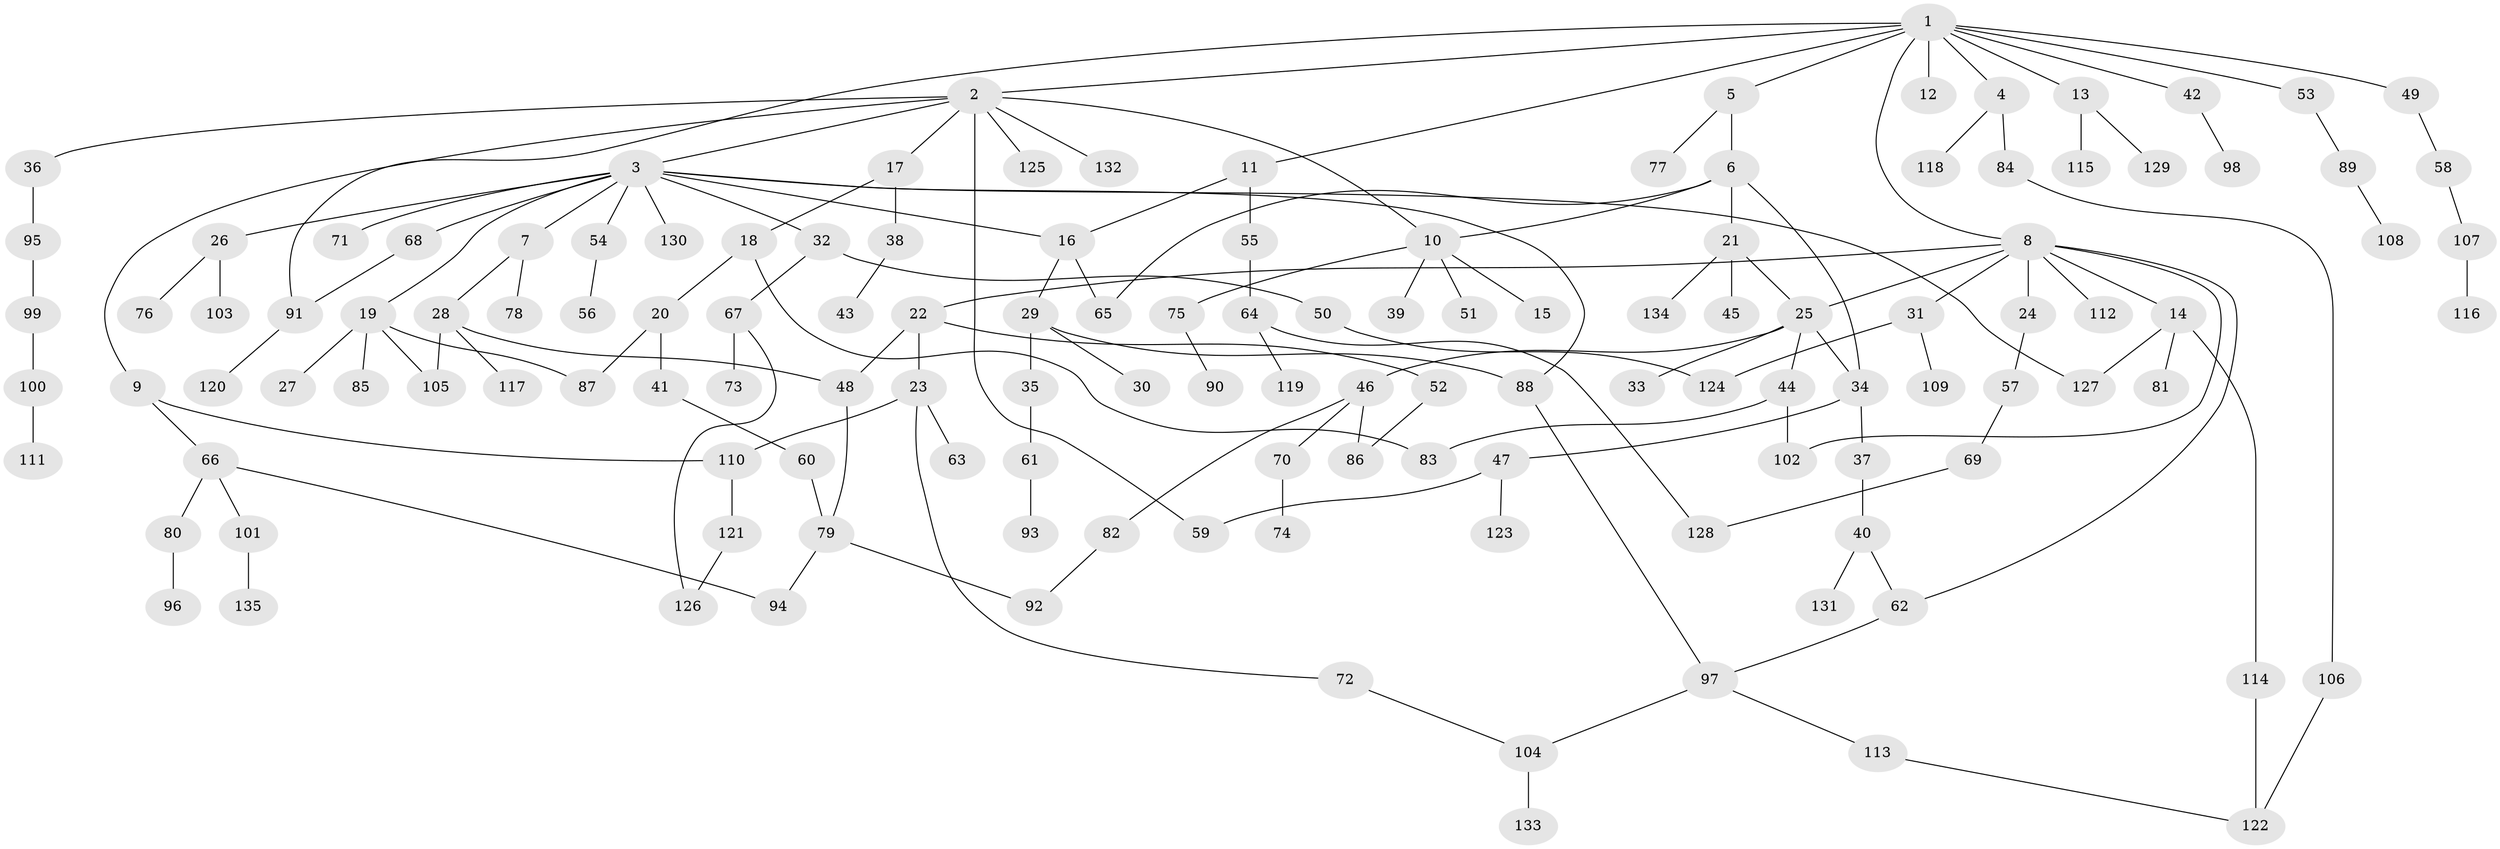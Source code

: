 // Generated by graph-tools (version 1.1) at 2025/25/03/09/25 03:25:26]
// undirected, 135 vertices, 161 edges
graph export_dot {
graph [start="1"]
  node [color=gray90,style=filled];
  1;
  2;
  3;
  4;
  5;
  6;
  7;
  8;
  9;
  10;
  11;
  12;
  13;
  14;
  15;
  16;
  17;
  18;
  19;
  20;
  21;
  22;
  23;
  24;
  25;
  26;
  27;
  28;
  29;
  30;
  31;
  32;
  33;
  34;
  35;
  36;
  37;
  38;
  39;
  40;
  41;
  42;
  43;
  44;
  45;
  46;
  47;
  48;
  49;
  50;
  51;
  52;
  53;
  54;
  55;
  56;
  57;
  58;
  59;
  60;
  61;
  62;
  63;
  64;
  65;
  66;
  67;
  68;
  69;
  70;
  71;
  72;
  73;
  74;
  75;
  76;
  77;
  78;
  79;
  80;
  81;
  82;
  83;
  84;
  85;
  86;
  87;
  88;
  89;
  90;
  91;
  92;
  93;
  94;
  95;
  96;
  97;
  98;
  99;
  100;
  101;
  102;
  103;
  104;
  105;
  106;
  107;
  108;
  109;
  110;
  111;
  112;
  113;
  114;
  115;
  116;
  117;
  118;
  119;
  120;
  121;
  122;
  123;
  124;
  125;
  126;
  127;
  128;
  129;
  130;
  131;
  132;
  133;
  134;
  135;
  1 -- 2;
  1 -- 4;
  1 -- 5;
  1 -- 8;
  1 -- 11;
  1 -- 12;
  1 -- 13;
  1 -- 42;
  1 -- 49;
  1 -- 53;
  1 -- 91;
  2 -- 3;
  2 -- 9;
  2 -- 17;
  2 -- 36;
  2 -- 125;
  2 -- 132;
  2 -- 10;
  2 -- 59;
  3 -- 7;
  3 -- 19;
  3 -- 26;
  3 -- 32;
  3 -- 54;
  3 -- 68;
  3 -- 71;
  3 -- 88;
  3 -- 127;
  3 -- 130;
  3 -- 16;
  4 -- 84;
  4 -- 118;
  5 -- 6;
  5 -- 77;
  6 -- 10;
  6 -- 21;
  6 -- 34;
  6 -- 65;
  7 -- 28;
  7 -- 78;
  8 -- 14;
  8 -- 22;
  8 -- 24;
  8 -- 31;
  8 -- 62;
  8 -- 112;
  8 -- 102;
  8 -- 25;
  9 -- 66;
  9 -- 110;
  10 -- 15;
  10 -- 39;
  10 -- 51;
  10 -- 75;
  11 -- 16;
  11 -- 55;
  13 -- 115;
  13 -- 129;
  14 -- 81;
  14 -- 114;
  14 -- 127;
  16 -- 29;
  16 -- 65;
  17 -- 18;
  17 -- 38;
  18 -- 20;
  18 -- 83;
  19 -- 27;
  19 -- 85;
  19 -- 105;
  19 -- 87;
  20 -- 41;
  20 -- 87;
  21 -- 25;
  21 -- 45;
  21 -- 134;
  22 -- 23;
  22 -- 48;
  22 -- 52;
  23 -- 63;
  23 -- 72;
  23 -- 110;
  24 -- 57;
  25 -- 33;
  25 -- 44;
  25 -- 46;
  25 -- 34;
  26 -- 76;
  26 -- 103;
  28 -- 117;
  28 -- 105;
  28 -- 48;
  29 -- 30;
  29 -- 35;
  29 -- 88;
  31 -- 109;
  31 -- 124;
  32 -- 50;
  32 -- 67;
  34 -- 37;
  34 -- 47;
  35 -- 61;
  36 -- 95;
  37 -- 40;
  38 -- 43;
  40 -- 131;
  40 -- 62;
  41 -- 60;
  42 -- 98;
  44 -- 102;
  44 -- 83;
  46 -- 70;
  46 -- 82;
  46 -- 86;
  47 -- 59;
  47 -- 123;
  48 -- 79;
  49 -- 58;
  50 -- 124;
  52 -- 86;
  53 -- 89;
  54 -- 56;
  55 -- 64;
  57 -- 69;
  58 -- 107;
  60 -- 79;
  61 -- 93;
  62 -- 97;
  64 -- 119;
  64 -- 128;
  66 -- 80;
  66 -- 94;
  66 -- 101;
  67 -- 73;
  67 -- 126;
  68 -- 91;
  69 -- 128;
  70 -- 74;
  72 -- 104;
  75 -- 90;
  79 -- 92;
  79 -- 94;
  80 -- 96;
  82 -- 92;
  84 -- 106;
  88 -- 97;
  89 -- 108;
  91 -- 120;
  95 -- 99;
  97 -- 113;
  97 -- 104;
  99 -- 100;
  100 -- 111;
  101 -- 135;
  104 -- 133;
  106 -- 122;
  107 -- 116;
  110 -- 121;
  113 -- 122;
  114 -- 122;
  121 -- 126;
}
